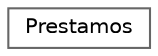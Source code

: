 digraph "Gráfico de jerarquía de clases"
{
 // LATEX_PDF_SIZE
  bgcolor="transparent";
  edge [fontname=Helvetica,fontsize=10,labelfontname=Helvetica,labelfontsize=10];
  node [fontname=Helvetica,fontsize=10,shape=box,height=0.2,width=0.4];
  rankdir="LR";
  Node0 [id="Node000000",label="Prestamos",height=0.2,width=0.4,color="grey40", fillcolor="white", style="filled",URL="$class_prestamos.html",tooltip="Clase que realiza las operaciones de prestamos."];
}
